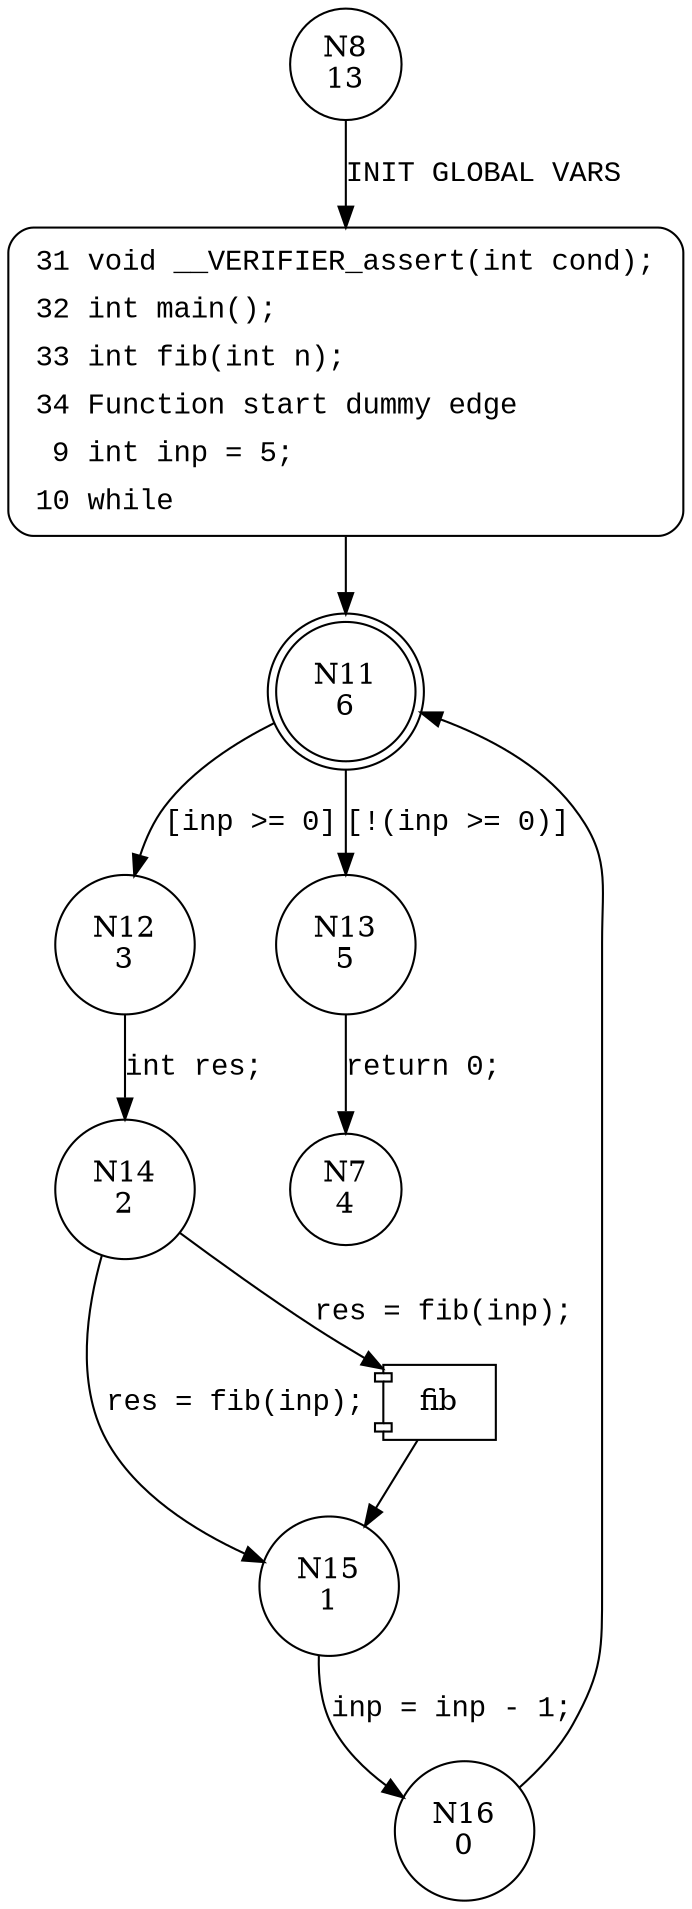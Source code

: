 digraph main {
8 [shape="circle" label="N8\n13"]
31 [shape="circle" label="N31\n12"]
11 [shape="doublecircle" label="N11\n6"]
12 [shape="circle" label="N12\n3"]
13 [shape="circle" label="N13\n5"]
14 [shape="circle" label="N14\n2"]
15 [shape="circle" label="N15\n1"]
16 [shape="circle" label="N16\n0"]
7 [shape="circle" label="N7\n4"]
31 [style="filled,bold" penwidth="1" fillcolor="white" fontname="Courier New" shape="Mrecord" label=<<table border="0" cellborder="0" cellpadding="3" bgcolor="white"><tr><td align="right">31</td><td align="left">void __VERIFIER_assert(int cond);</td></tr><tr><td align="right">32</td><td align="left">int main();</td></tr><tr><td align="right">33</td><td align="left">int fib(int n);</td></tr><tr><td align="right">34</td><td align="left">Function start dummy edge</td></tr><tr><td align="right">9</td><td align="left">int inp = 5;</td></tr><tr><td align="right">10</td><td align="left">while</td></tr></table>>]
31 -> 11[label=""]
8 -> 31 [label="INIT GLOBAL VARS" fontname="Courier New"]
11 -> 12 [label="[inp >= 0]" fontname="Courier New"]
11 -> 13 [label="[!(inp >= 0)]" fontname="Courier New"]
12 -> 14 [label="int res;" fontname="Courier New"]
100001 [shape="component" label="fib"]
14 -> 100001 [label="res = fib(inp);" fontname="Courier New"]
100001 -> 15 [label="" fontname="Courier New"]
14 -> 15 [label="res = fib(inp);" fontname="Courier New"]
15 -> 16 [label="inp = inp - 1;" fontname="Courier New"]
13 -> 7 [label="return 0;" fontname="Courier New"]
16 -> 11 [label="" fontname="Courier New"]
}